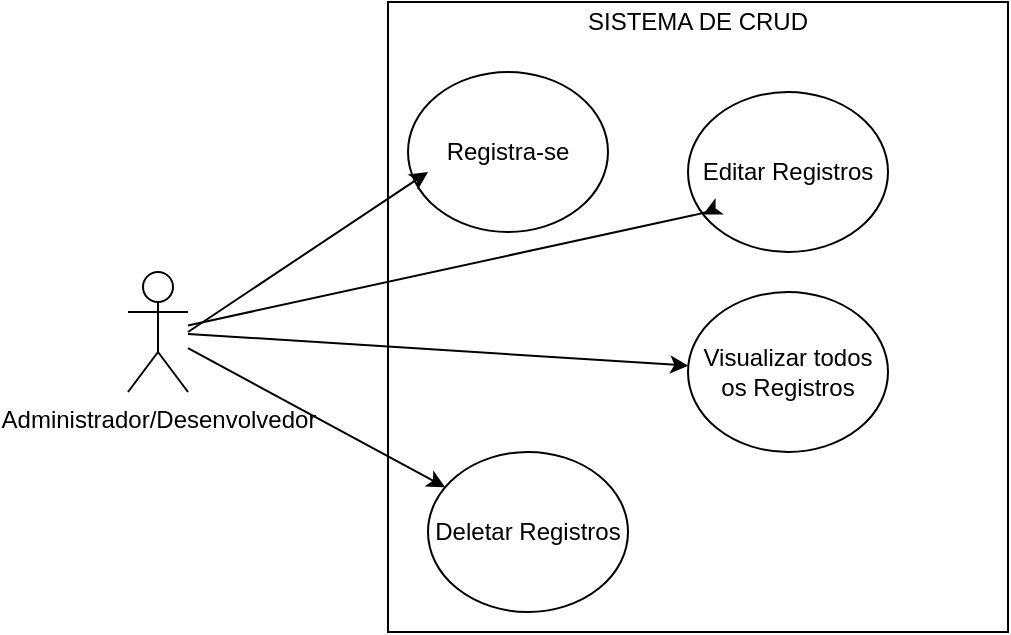 <mxfile>
    <diagram id="ORwzclJ_zp8tf4cd315M" name="Page-1">
        <mxGraphModel dx="734" dy="575" grid="1" gridSize="10" guides="1" tooltips="1" connect="1" arrows="1" fold="1" page="1" pageScale="1" pageWidth="827" pageHeight="1169" math="0" shadow="0">
            <root>
                <mxCell id="0"/>
                <mxCell id="1" parent="0"/>
                <mxCell id="2" value="Administrador/Desenvolvedor" style="shape=umlActor;verticalLabelPosition=bottom;verticalAlign=top;html=1;outlineConnect=0;" vertex="1" parent="1">
                    <mxGeometry x="110" y="260" width="30" height="60" as="geometry"/>
                </mxCell>
                <mxCell id="3" value="" style="rounded=0;whiteSpace=wrap;html=1;" vertex="1" parent="1">
                    <mxGeometry x="240" y="125" width="310" height="315" as="geometry"/>
                </mxCell>
                <mxCell id="5" value="SISTEMA DE CRUD" style="text;html=1;strokeColor=none;fillColor=none;align=center;verticalAlign=middle;whiteSpace=wrap;rounded=0;" vertex="1" parent="1">
                    <mxGeometry x="240" y="125" width="310" height="20" as="geometry"/>
                </mxCell>
                <mxCell id="9" value="&lt;span&gt;Registra-se&lt;/span&gt;" style="ellipse;whiteSpace=wrap;html=1;" vertex="1" parent="1">
                    <mxGeometry x="250" y="160" width="100" height="80" as="geometry"/>
                </mxCell>
                <mxCell id="12" value="&lt;span&gt;Visualizar todos os Registros&lt;/span&gt;" style="ellipse;whiteSpace=wrap;html=1;" vertex="1" parent="1">
                    <mxGeometry x="390" y="270" width="100" height="80" as="geometry"/>
                </mxCell>
                <mxCell id="15" value="Deletar Registros" style="ellipse;whiteSpace=wrap;html=1;" vertex="1" parent="1">
                    <mxGeometry x="260" y="350" width="100" height="80" as="geometry"/>
                </mxCell>
                <mxCell id="16" value="Editar Registros" style="ellipse;whiteSpace=wrap;html=1;" vertex="1" parent="1">
                    <mxGeometry x="390" y="170" width="100" height="80" as="geometry"/>
                </mxCell>
                <mxCell id="22" value="" style="endArrow=classic;html=1;" edge="1" parent="1">
                    <mxGeometry width="50" height="50" relative="1" as="geometry">
                        <mxPoint x="140" y="290" as="sourcePoint"/>
                        <mxPoint x="260" y="210" as="targetPoint"/>
                    </mxGeometry>
                </mxCell>
                <mxCell id="23" value="" style="endArrow=classic;html=1;" edge="1" parent="1" source="2" target="16">
                    <mxGeometry width="50" height="50" relative="1" as="geometry">
                        <mxPoint x="150" y="300" as="sourcePoint"/>
                        <mxPoint x="270" y="220" as="targetPoint"/>
                        <Array as="points">
                            <mxPoint x="400" y="230"/>
                        </Array>
                    </mxGeometry>
                </mxCell>
                <mxCell id="24" value="" style="endArrow=classic;html=1;" edge="1" parent="1" source="2" target="12">
                    <mxGeometry width="50" height="50" relative="1" as="geometry">
                        <mxPoint x="160" y="310" as="sourcePoint"/>
                        <mxPoint x="280" y="230" as="targetPoint"/>
                    </mxGeometry>
                </mxCell>
                <mxCell id="25" value="" style="endArrow=classic;html=1;" edge="1" parent="1" source="2" target="15">
                    <mxGeometry width="50" height="50" relative="1" as="geometry">
                        <mxPoint x="170" y="320" as="sourcePoint"/>
                        <mxPoint x="290" y="240" as="targetPoint"/>
                    </mxGeometry>
                </mxCell>
            </root>
        </mxGraphModel>
    </diagram>
</mxfile>
